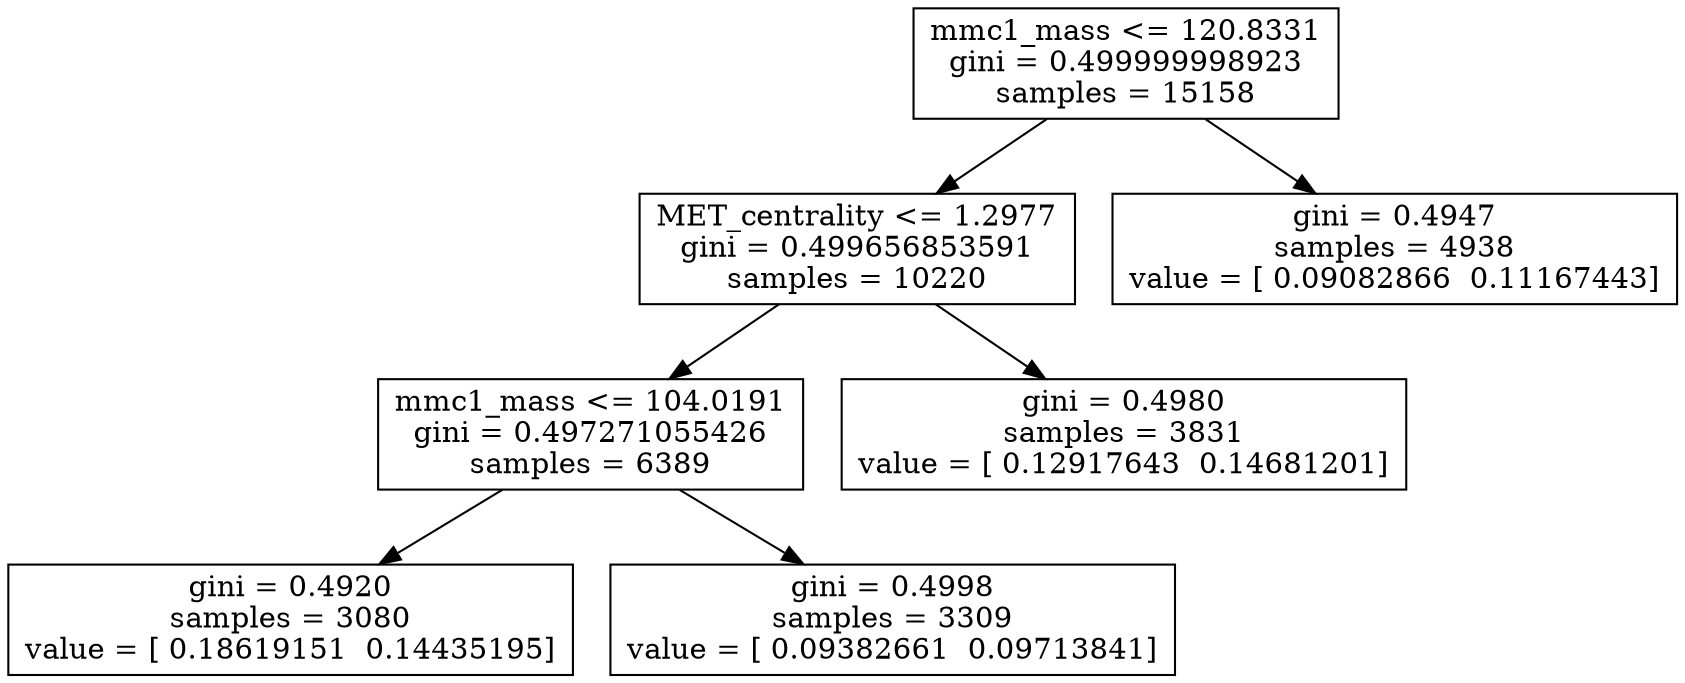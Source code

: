 digraph Tree {
0 [label="mmc1_mass <= 120.8331\ngini = 0.499999998923\nsamples = 15158", shape="box"] ;
1 [label="MET_centrality <= 1.2977\ngini = 0.499656853591\nsamples = 10220", shape="box"] ;
0 -> 1 ;
2 [label="mmc1_mass <= 104.0191\ngini = 0.497271055426\nsamples = 6389", shape="box"] ;
1 -> 2 ;
3 [label="gini = 0.4920\nsamples = 3080\nvalue = [ 0.18619151  0.14435195]", shape="box"] ;
2 -> 3 ;
4 [label="gini = 0.4998\nsamples = 3309\nvalue = [ 0.09382661  0.09713841]", shape="box"] ;
2 -> 4 ;
5 [label="gini = 0.4980\nsamples = 3831\nvalue = [ 0.12917643  0.14681201]", shape="box"] ;
1 -> 5 ;
6 [label="gini = 0.4947\nsamples = 4938\nvalue = [ 0.09082866  0.11167443]", shape="box"] ;
0 -> 6 ;
}